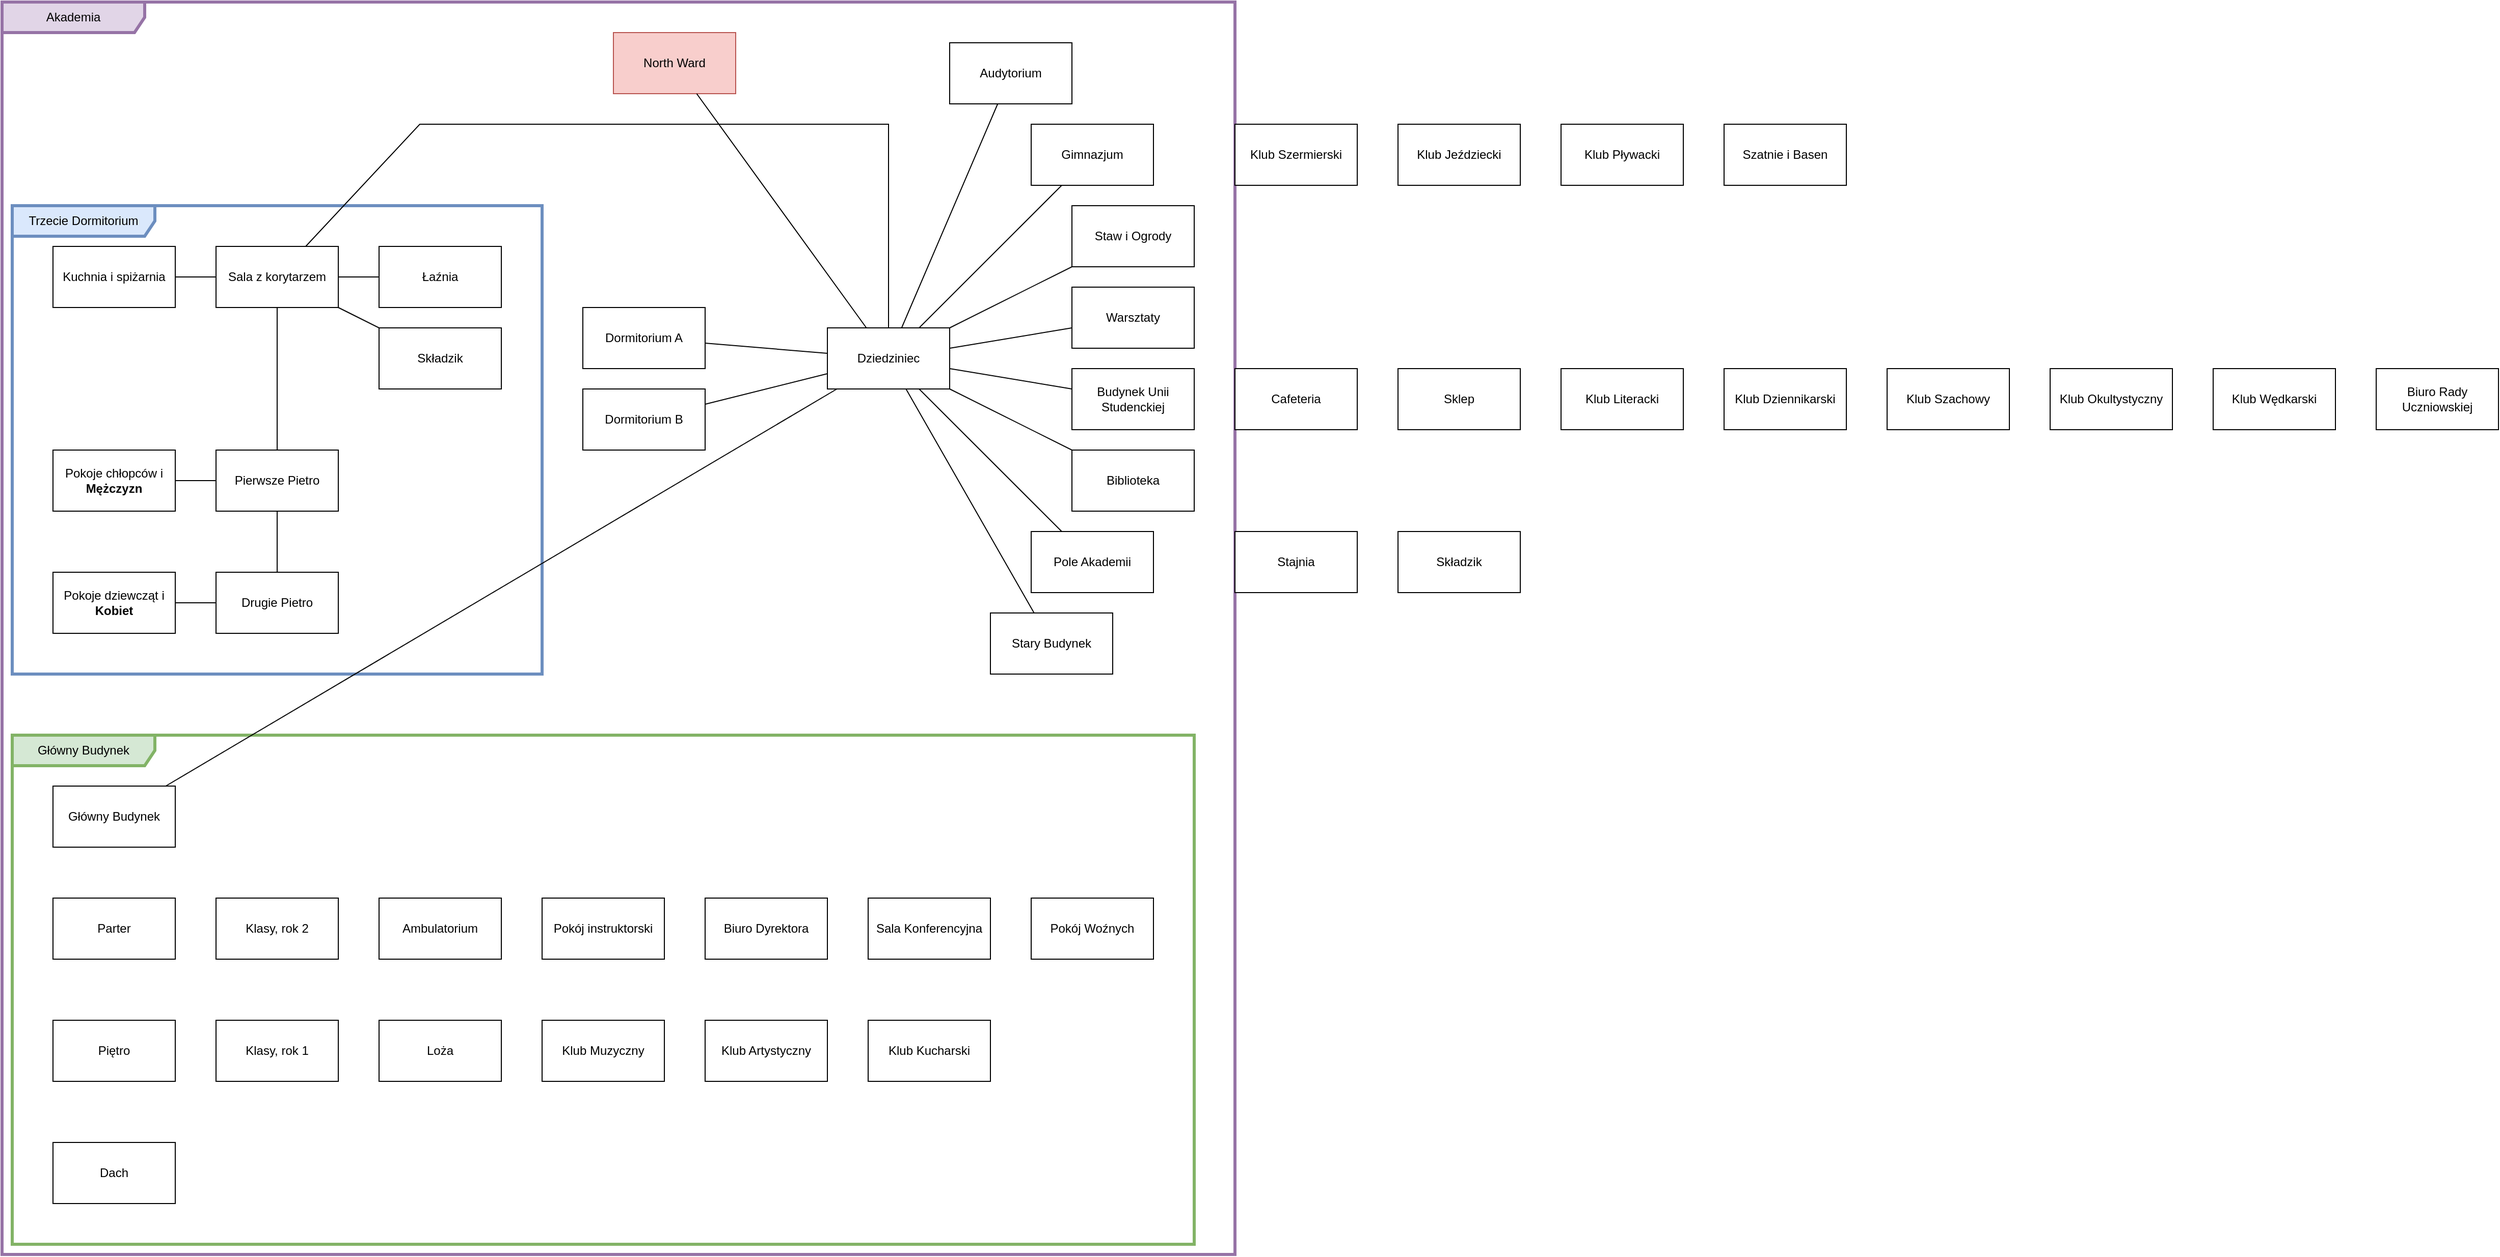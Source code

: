 <mxfile version="24.4.13" type="github">
  <diagram name="Page-1" id="xZSUqLC1O5UInKG4f6U1">
    <mxGraphModel dx="2537" dy="887" grid="1" gridSize="10" guides="1" tooltips="1" connect="1" arrows="1" fold="1" page="1" pageScale="1" pageWidth="850" pageHeight="1100" math="0" shadow="0">
      <root>
        <mxCell id="0" />
        <mxCell id="1" parent="0" />
        <mxCell id="KIGXmuSeuvGsJTqi7eUY-52" value="Główny Budynek" style="shape=umlFrame;whiteSpace=wrap;html=1;pointerEvents=0;width=140;height=30;fillColor=#d5e8d4;strokeColor=#82b366;strokeWidth=3;movable=0;resizable=0;rotatable=0;deletable=0;editable=0;locked=1;connectable=0;" vertex="1" parent="1">
          <mxGeometry x="-40" y="800" width="1160" height="500" as="geometry" />
        </mxCell>
        <mxCell id="KIGXmuSeuvGsJTqi7eUY-50" value="Trzecie Dormitorium" style="shape=umlFrame;whiteSpace=wrap;html=1;pointerEvents=0;width=140;height=30;fillColor=#dae8fc;strokeColor=#6c8ebf;strokeWidth=3;movable=0;resizable=0;rotatable=0;deletable=0;editable=0;locked=1;connectable=0;" vertex="1" parent="1">
          <mxGeometry x="-40" y="280" width="520" height="460" as="geometry" />
        </mxCell>
        <mxCell id="KIGXmuSeuvGsJTqi7eUY-51" value="Akademia" style="shape=umlFrame;whiteSpace=wrap;html=1;pointerEvents=0;width=140;height=30;fillColor=#e1d5e7;strokeColor=#9673a6;strokeWidth=3;movable=0;resizable=0;rotatable=0;deletable=0;editable=0;locked=1;connectable=0;" vertex="1" parent="1">
          <mxGeometry x="-50" y="80" width="1210" height="1230" as="geometry" />
        </mxCell>
        <mxCell id="KIGXmuSeuvGsJTqi7eUY-2" value="&lt;div&gt;Sala z korytarzem&lt;/div&gt;" style="rounded=0;whiteSpace=wrap;html=1;" vertex="1" parent="1">
          <mxGeometry x="160" y="320" width="120" height="60" as="geometry" />
        </mxCell>
        <mxCell id="KIGXmuSeuvGsJTqi7eUY-3" value="&lt;div&gt;Łaźnia&lt;/div&gt;" style="rounded=0;whiteSpace=wrap;html=1;" vertex="1" parent="1">
          <mxGeometry x="320" y="320" width="120" height="60" as="geometry" />
        </mxCell>
        <mxCell id="KIGXmuSeuvGsJTqi7eUY-4" value="Kuchnia i spiżarnia" style="rounded=0;whiteSpace=wrap;html=1;" vertex="1" parent="1">
          <mxGeometry y="320" width="120" height="60" as="geometry" />
        </mxCell>
        <mxCell id="KIGXmuSeuvGsJTqi7eUY-5" value="Składzik" style="rounded=0;whiteSpace=wrap;html=1;" vertex="1" parent="1">
          <mxGeometry x="320" y="400" width="120" height="60" as="geometry" />
        </mxCell>
        <mxCell id="KIGXmuSeuvGsJTqi7eUY-6" value="" style="endArrow=none;html=1;rounded=0;" edge="1" parent="1" source="KIGXmuSeuvGsJTqi7eUY-4" target="KIGXmuSeuvGsJTqi7eUY-2">
          <mxGeometry width="50" height="50" relative="1" as="geometry">
            <mxPoint x="70" y="280" as="sourcePoint" />
            <mxPoint x="120" y="230" as="targetPoint" />
          </mxGeometry>
        </mxCell>
        <mxCell id="KIGXmuSeuvGsJTqi7eUY-7" value="" style="endArrow=none;html=1;rounded=0;" edge="1" parent="1" source="KIGXmuSeuvGsJTqi7eUY-2" target="KIGXmuSeuvGsJTqi7eUY-3">
          <mxGeometry width="50" height="50" relative="1" as="geometry">
            <mxPoint x="130" y="360" as="sourcePoint" />
            <mxPoint x="170" y="360" as="targetPoint" />
          </mxGeometry>
        </mxCell>
        <mxCell id="KIGXmuSeuvGsJTqi7eUY-8" value="" style="endArrow=none;html=1;rounded=0;" edge="1" parent="1" source="KIGXmuSeuvGsJTqi7eUY-5" target="KIGXmuSeuvGsJTqi7eUY-2">
          <mxGeometry width="50" height="50" relative="1" as="geometry">
            <mxPoint x="140" y="370" as="sourcePoint" />
            <mxPoint x="180" y="370" as="targetPoint" />
          </mxGeometry>
        </mxCell>
        <mxCell id="KIGXmuSeuvGsJTqi7eUY-10" value="Pierwsze Pietro" style="rounded=0;whiteSpace=wrap;html=1;" vertex="1" parent="1">
          <mxGeometry x="160" y="520" width="120" height="60" as="geometry" />
        </mxCell>
        <mxCell id="KIGXmuSeuvGsJTqi7eUY-11" value="Drugie Pietro" style="rounded=0;whiteSpace=wrap;html=1;" vertex="1" parent="1">
          <mxGeometry x="160" y="640" width="120" height="60" as="geometry" />
        </mxCell>
        <mxCell id="KIGXmuSeuvGsJTqi7eUY-12" value="Pokoje chłopców i &lt;b&gt;Mężczyzn&lt;/b&gt;" style="rounded=0;whiteSpace=wrap;html=1;" vertex="1" parent="1">
          <mxGeometry y="520" width="120" height="60" as="geometry" />
        </mxCell>
        <mxCell id="KIGXmuSeuvGsJTqi7eUY-13" value="Pokoje dziewcząt i &lt;b&gt;Kobiet&lt;/b&gt;" style="rounded=0;whiteSpace=wrap;html=1;" vertex="1" parent="1">
          <mxGeometry y="640" width="120" height="60" as="geometry" />
        </mxCell>
        <mxCell id="KIGXmuSeuvGsJTqi7eUY-14" value="" style="endArrow=none;html=1;rounded=0;" edge="1" parent="1" source="KIGXmuSeuvGsJTqi7eUY-10" target="KIGXmuSeuvGsJTqi7eUY-2">
          <mxGeometry width="50" height="50" relative="1" as="geometry">
            <mxPoint x="60" y="520" as="sourcePoint" />
            <mxPoint x="110" y="470" as="targetPoint" />
          </mxGeometry>
        </mxCell>
        <mxCell id="KIGXmuSeuvGsJTqi7eUY-15" value="" style="endArrow=none;html=1;rounded=0;" edge="1" parent="1" source="KIGXmuSeuvGsJTqi7eUY-12" target="KIGXmuSeuvGsJTqi7eUY-10">
          <mxGeometry width="50" height="50" relative="1" as="geometry">
            <mxPoint x="70" y="530" as="sourcePoint" />
            <mxPoint x="120" y="480" as="targetPoint" />
          </mxGeometry>
        </mxCell>
        <mxCell id="KIGXmuSeuvGsJTqi7eUY-16" value="" style="endArrow=none;html=1;rounded=0;" edge="1" parent="1" source="KIGXmuSeuvGsJTqi7eUY-11" target="KIGXmuSeuvGsJTqi7eUY-10">
          <mxGeometry width="50" height="50" relative="1" as="geometry">
            <mxPoint x="80" y="540" as="sourcePoint" />
            <mxPoint x="130" y="490" as="targetPoint" />
          </mxGeometry>
        </mxCell>
        <mxCell id="KIGXmuSeuvGsJTqi7eUY-17" value="" style="endArrow=none;html=1;rounded=0;" edge="1" parent="1" source="KIGXmuSeuvGsJTqi7eUY-13" target="KIGXmuSeuvGsJTqi7eUY-11">
          <mxGeometry width="50" height="50" relative="1" as="geometry">
            <mxPoint x="90" y="550" as="sourcePoint" />
            <mxPoint x="140" y="500" as="targetPoint" />
          </mxGeometry>
        </mxCell>
        <mxCell id="KIGXmuSeuvGsJTqi7eUY-19" value="Dziedziniec" style="rounded=0;whiteSpace=wrap;html=1;" vertex="1" parent="1">
          <mxGeometry x="760" y="400" width="120" height="60" as="geometry" />
        </mxCell>
        <mxCell id="KIGXmuSeuvGsJTqi7eUY-21" value="" style="endArrow=none;html=1;rounded=0;" edge="1" parent="1" source="KIGXmuSeuvGsJTqi7eUY-19" target="KIGXmuSeuvGsJTqi7eUY-2">
          <mxGeometry width="50" height="50" relative="1" as="geometry">
            <mxPoint x="220" y="280" as="sourcePoint" />
            <mxPoint x="850" y="430" as="targetPoint" />
            <Array as="points">
              <mxPoint x="820" y="200" />
              <mxPoint x="520" y="200" />
              <mxPoint x="360" y="200" />
            </Array>
          </mxGeometry>
        </mxCell>
        <mxCell id="KIGXmuSeuvGsJTqi7eUY-22" value="Gimnazjum" style="rounded=0;whiteSpace=wrap;html=1;" vertex="1" parent="1">
          <mxGeometry x="960" y="200" width="120" height="60" as="geometry" />
        </mxCell>
        <mxCell id="KIGXmuSeuvGsJTqi7eUY-23" value="Staw i Ogrody" style="rounded=0;whiteSpace=wrap;html=1;" vertex="1" parent="1">
          <mxGeometry x="1000" y="280" width="120" height="60" as="geometry" />
        </mxCell>
        <mxCell id="KIGXmuSeuvGsJTqi7eUY-24" value="Warsztaty" style="rounded=0;whiteSpace=wrap;html=1;" vertex="1" parent="1">
          <mxGeometry x="1000" y="360" width="120" height="60" as="geometry" />
        </mxCell>
        <mxCell id="KIGXmuSeuvGsJTqi7eUY-25" value="Budynek Unii Studenckiej" style="rounded=0;whiteSpace=wrap;html=1;" vertex="1" parent="1">
          <mxGeometry x="1000" y="440" width="120" height="60" as="geometry" />
        </mxCell>
        <mxCell id="KIGXmuSeuvGsJTqi7eUY-26" value="Biblioteka" style="rounded=0;whiteSpace=wrap;html=1;" vertex="1" parent="1">
          <mxGeometry x="1000" y="520" width="120" height="60" as="geometry" />
        </mxCell>
        <mxCell id="KIGXmuSeuvGsJTqi7eUY-27" value="Główny Budynek" style="rounded=0;whiteSpace=wrap;html=1;" vertex="1" parent="1">
          <mxGeometry y="850" width="120" height="60" as="geometry" />
        </mxCell>
        <mxCell id="KIGXmuSeuvGsJTqi7eUY-28" value="Audytorium" style="rounded=0;whiteSpace=wrap;html=1;" vertex="1" parent="1">
          <mxGeometry x="880" y="120" width="120" height="60" as="geometry" />
        </mxCell>
        <mxCell id="KIGXmuSeuvGsJTqi7eUY-29" value="Dormitorium A" style="rounded=0;whiteSpace=wrap;html=1;" vertex="1" parent="1">
          <mxGeometry x="520" y="380" width="120" height="60" as="geometry" />
        </mxCell>
        <mxCell id="KIGXmuSeuvGsJTqi7eUY-30" value="Dormitorium B" style="rounded=0;whiteSpace=wrap;html=1;" vertex="1" parent="1">
          <mxGeometry x="520" y="460" width="120" height="60" as="geometry" />
        </mxCell>
        <mxCell id="KIGXmuSeuvGsJTqi7eUY-31" value="North Ward" style="rounded=0;whiteSpace=wrap;html=1;fillColor=#f8cecc;strokeColor=#b85450;" vertex="1" parent="1">
          <mxGeometry x="550" y="110" width="120" height="60" as="geometry" />
        </mxCell>
        <mxCell id="KIGXmuSeuvGsJTqi7eUY-34" value="Stary Budynek" style="rounded=0;whiteSpace=wrap;html=1;" vertex="1" parent="1">
          <mxGeometry x="920" y="680" width="120" height="60" as="geometry" />
        </mxCell>
        <mxCell id="KIGXmuSeuvGsJTqi7eUY-35" value="Pole Akademii" style="rounded=0;whiteSpace=wrap;html=1;" vertex="1" parent="1">
          <mxGeometry x="960" y="600" width="120" height="60" as="geometry" />
        </mxCell>
        <mxCell id="KIGXmuSeuvGsJTqi7eUY-36" value="" style="endArrow=none;html=1;rounded=0;" edge="1" parent="1" source="KIGXmuSeuvGsJTqi7eUY-31" target="KIGXmuSeuvGsJTqi7eUY-19">
          <mxGeometry width="50" height="50" relative="1" as="geometry">
            <mxPoint x="330" y="410" as="sourcePoint" />
            <mxPoint x="290" y="390" as="targetPoint" />
          </mxGeometry>
        </mxCell>
        <mxCell id="KIGXmuSeuvGsJTqi7eUY-37" value="" style="endArrow=none;html=1;rounded=0;" edge="1" parent="1" source="KIGXmuSeuvGsJTqi7eUY-19" target="KIGXmuSeuvGsJTqi7eUY-35">
          <mxGeometry width="50" height="50" relative="1" as="geometry">
            <mxPoint x="330" y="410" as="sourcePoint" />
            <mxPoint x="290" y="390" as="targetPoint" />
          </mxGeometry>
        </mxCell>
        <mxCell id="KIGXmuSeuvGsJTqi7eUY-38" value="" style="endArrow=none;html=1;rounded=0;" edge="1" parent="1" source="KIGXmuSeuvGsJTqi7eUY-19" target="KIGXmuSeuvGsJTqi7eUY-29">
          <mxGeometry width="50" height="50" relative="1" as="geometry">
            <mxPoint x="770" y="464" as="sourcePoint" />
            <mxPoint x="690" y="496" as="targetPoint" />
          </mxGeometry>
        </mxCell>
        <mxCell id="KIGXmuSeuvGsJTqi7eUY-39" value="" style="endArrow=none;html=1;rounded=0;" edge="1" parent="1" source="KIGXmuSeuvGsJTqi7eUY-19" target="KIGXmuSeuvGsJTqi7eUY-30">
          <mxGeometry width="50" height="50" relative="1" as="geometry">
            <mxPoint x="780" y="474" as="sourcePoint" />
            <mxPoint x="700" y="506" as="targetPoint" />
          </mxGeometry>
        </mxCell>
        <mxCell id="KIGXmuSeuvGsJTqi7eUY-41" value="" style="endArrow=none;html=1;rounded=0;" edge="1" parent="1" source="KIGXmuSeuvGsJTqi7eUY-19" target="KIGXmuSeuvGsJTqi7eUY-34">
          <mxGeometry width="50" height="50" relative="1" as="geometry">
            <mxPoint x="800" y="494" as="sourcePoint" />
            <mxPoint x="720" y="526" as="targetPoint" />
          </mxGeometry>
        </mxCell>
        <mxCell id="KIGXmuSeuvGsJTqi7eUY-42" value="" style="endArrow=none;html=1;rounded=0;" edge="1" parent="1" source="KIGXmuSeuvGsJTqi7eUY-26" target="KIGXmuSeuvGsJTqi7eUY-19">
          <mxGeometry width="50" height="50" relative="1" as="geometry">
            <mxPoint x="810" y="504" as="sourcePoint" />
            <mxPoint x="730" y="536" as="targetPoint" />
          </mxGeometry>
        </mxCell>
        <mxCell id="KIGXmuSeuvGsJTqi7eUY-43" value="" style="endArrow=none;html=1;rounded=0;" edge="1" parent="1" source="KIGXmuSeuvGsJTqi7eUY-25" target="KIGXmuSeuvGsJTqi7eUY-19">
          <mxGeometry width="50" height="50" relative="1" as="geometry">
            <mxPoint x="820" y="514" as="sourcePoint" />
            <mxPoint x="740" y="546" as="targetPoint" />
          </mxGeometry>
        </mxCell>
        <mxCell id="KIGXmuSeuvGsJTqi7eUY-44" value="" style="endArrow=none;html=1;rounded=0;" edge="1" parent="1" source="KIGXmuSeuvGsJTqi7eUY-24" target="KIGXmuSeuvGsJTqi7eUY-19">
          <mxGeometry width="50" height="50" relative="1" as="geometry">
            <mxPoint x="830" y="524" as="sourcePoint" />
            <mxPoint x="750" y="556" as="targetPoint" />
          </mxGeometry>
        </mxCell>
        <mxCell id="KIGXmuSeuvGsJTqi7eUY-45" value="" style="endArrow=none;html=1;rounded=0;" edge="1" parent="1" source="KIGXmuSeuvGsJTqi7eUY-23" target="KIGXmuSeuvGsJTqi7eUY-19">
          <mxGeometry width="50" height="50" relative="1" as="geometry">
            <mxPoint x="840" y="534" as="sourcePoint" />
            <mxPoint x="760" y="566" as="targetPoint" />
          </mxGeometry>
        </mxCell>
        <mxCell id="KIGXmuSeuvGsJTqi7eUY-46" value="" style="endArrow=none;html=1;rounded=0;" edge="1" parent="1" source="KIGXmuSeuvGsJTqi7eUY-22" target="KIGXmuSeuvGsJTqi7eUY-19">
          <mxGeometry width="50" height="50" relative="1" as="geometry">
            <mxPoint x="850" y="544" as="sourcePoint" />
            <mxPoint x="770" y="576" as="targetPoint" />
          </mxGeometry>
        </mxCell>
        <mxCell id="KIGXmuSeuvGsJTqi7eUY-47" value="" style="endArrow=none;html=1;rounded=0;" edge="1" parent="1" source="KIGXmuSeuvGsJTqi7eUY-27" target="KIGXmuSeuvGsJTqi7eUY-19">
          <mxGeometry width="50" height="50" relative="1" as="geometry">
            <mxPoint x="860" y="554" as="sourcePoint" />
            <mxPoint x="780" y="586" as="targetPoint" />
          </mxGeometry>
        </mxCell>
        <mxCell id="KIGXmuSeuvGsJTqi7eUY-48" value="" style="endArrow=none;html=1;rounded=0;" edge="1" parent="1" source="KIGXmuSeuvGsJTqi7eUY-28" target="KIGXmuSeuvGsJTqi7eUY-19">
          <mxGeometry width="50" height="50" relative="1" as="geometry">
            <mxPoint x="870" y="564" as="sourcePoint" />
            <mxPoint x="790" y="596" as="targetPoint" />
          </mxGeometry>
        </mxCell>
        <mxCell id="KIGXmuSeuvGsJTqi7eUY-54" value="Parter" style="rounded=0;whiteSpace=wrap;html=1;" vertex="1" parent="1">
          <mxGeometry y="960" width="120" height="60" as="geometry" />
        </mxCell>
        <mxCell id="KIGXmuSeuvGsJTqi7eUY-55" value="Piętro" style="rounded=0;whiteSpace=wrap;html=1;" vertex="1" parent="1">
          <mxGeometry y="1080" width="120" height="60" as="geometry" />
        </mxCell>
        <mxCell id="KIGXmuSeuvGsJTqi7eUY-56" value="Dach" style="rounded=0;whiteSpace=wrap;html=1;" vertex="1" parent="1">
          <mxGeometry y="1200" width="120" height="60" as="geometry" />
        </mxCell>
        <mxCell id="KIGXmuSeuvGsJTqi7eUY-57" value="Klasy, rok 2" style="rounded=0;whiteSpace=wrap;html=1;" vertex="1" parent="1">
          <mxGeometry x="160" y="960" width="120" height="60" as="geometry" />
        </mxCell>
        <mxCell id="KIGXmuSeuvGsJTqi7eUY-58" value="Ambulatorium" style="rounded=0;whiteSpace=wrap;html=1;" vertex="1" parent="1">
          <mxGeometry x="320" y="960" width="120" height="60" as="geometry" />
        </mxCell>
        <mxCell id="KIGXmuSeuvGsJTqi7eUY-59" value="Pokój instruktorski" style="rounded=0;whiteSpace=wrap;html=1;" vertex="1" parent="1">
          <mxGeometry x="480" y="960" width="120" height="60" as="geometry" />
        </mxCell>
        <mxCell id="KIGXmuSeuvGsJTqi7eUY-60" value="Biuro Dyrektora" style="rounded=0;whiteSpace=wrap;html=1;" vertex="1" parent="1">
          <mxGeometry x="640" y="960" width="120" height="60" as="geometry" />
        </mxCell>
        <mxCell id="KIGXmuSeuvGsJTqi7eUY-61" value="Sala Konferencyjna" style="rounded=0;whiteSpace=wrap;html=1;" vertex="1" parent="1">
          <mxGeometry x="800" y="960" width="120" height="60" as="geometry" />
        </mxCell>
        <mxCell id="KIGXmuSeuvGsJTqi7eUY-62" value="Pokój Woźnych" style="rounded=0;whiteSpace=wrap;html=1;" vertex="1" parent="1">
          <mxGeometry x="960" y="960" width="120" height="60" as="geometry" />
        </mxCell>
        <mxCell id="KIGXmuSeuvGsJTqi7eUY-63" value="Klasy, rok 1" style="rounded=0;whiteSpace=wrap;html=1;" vertex="1" parent="1">
          <mxGeometry x="160" y="1080" width="120" height="60" as="geometry" />
        </mxCell>
        <mxCell id="KIGXmuSeuvGsJTqi7eUY-64" value="Loża" style="rounded=0;whiteSpace=wrap;html=1;" vertex="1" parent="1">
          <mxGeometry x="320" y="1080" width="120" height="60" as="geometry" />
        </mxCell>
        <mxCell id="KIGXmuSeuvGsJTqi7eUY-65" value="Klub Muzyczny" style="rounded=0;whiteSpace=wrap;html=1;" vertex="1" parent="1">
          <mxGeometry x="480" y="1080" width="120" height="60" as="geometry" />
        </mxCell>
        <mxCell id="KIGXmuSeuvGsJTqi7eUY-66" value="Klub Artystyczny" style="rounded=0;whiteSpace=wrap;html=1;" vertex="1" parent="1">
          <mxGeometry x="640" y="1080" width="120" height="60" as="geometry" />
        </mxCell>
        <mxCell id="KIGXmuSeuvGsJTqi7eUY-67" value="Klub Kucharski" style="rounded=0;whiteSpace=wrap;html=1;" vertex="1" parent="1">
          <mxGeometry x="800" y="1080" width="120" height="60" as="geometry" />
        </mxCell>
        <mxCell id="KIGXmuSeuvGsJTqi7eUY-69" value="Cafeteria" style="rounded=0;whiteSpace=wrap;html=1;" vertex="1" parent="1">
          <mxGeometry x="1160" y="440" width="120" height="60" as="geometry" />
        </mxCell>
        <mxCell id="KIGXmuSeuvGsJTqi7eUY-70" value="Sklep" style="rounded=0;whiteSpace=wrap;html=1;" vertex="1" parent="1">
          <mxGeometry x="1320" y="440" width="120" height="60" as="geometry" />
        </mxCell>
        <mxCell id="KIGXmuSeuvGsJTqi7eUY-71" value="Klub Literacki" style="rounded=0;whiteSpace=wrap;html=1;" vertex="1" parent="1">
          <mxGeometry x="1480" y="440" width="120" height="60" as="geometry" />
        </mxCell>
        <mxCell id="KIGXmuSeuvGsJTqi7eUY-72" value="Klub Dziennikarski" style="rounded=0;whiteSpace=wrap;html=1;" vertex="1" parent="1">
          <mxGeometry x="1640" y="440" width="120" height="60" as="geometry" />
        </mxCell>
        <mxCell id="KIGXmuSeuvGsJTqi7eUY-73" value="Klub Szachowy" style="rounded=0;whiteSpace=wrap;html=1;" vertex="1" parent="1">
          <mxGeometry x="1800" y="440" width="120" height="60" as="geometry" />
        </mxCell>
        <mxCell id="KIGXmuSeuvGsJTqi7eUY-74" value="Klub Okultystyczny" style="rounded=0;whiteSpace=wrap;html=1;" vertex="1" parent="1">
          <mxGeometry x="1960" y="440" width="120" height="60" as="geometry" />
        </mxCell>
        <mxCell id="KIGXmuSeuvGsJTqi7eUY-75" value="Biuro Rady Uczniowskiej" style="rounded=0;whiteSpace=wrap;html=1;" vertex="1" parent="1">
          <mxGeometry x="2280" y="440" width="120" height="60" as="geometry" />
        </mxCell>
        <mxCell id="KIGXmuSeuvGsJTqi7eUY-76" value="Klub Wędkarski" style="rounded=0;whiteSpace=wrap;html=1;" vertex="1" parent="1">
          <mxGeometry x="2120" y="440" width="120" height="60" as="geometry" />
        </mxCell>
        <mxCell id="KIGXmuSeuvGsJTqi7eUY-77" value="Klub Szermierski" style="rounded=0;whiteSpace=wrap;html=1;" vertex="1" parent="1">
          <mxGeometry x="1160" y="200" width="120" height="60" as="geometry" />
        </mxCell>
        <mxCell id="KIGXmuSeuvGsJTqi7eUY-78" value="Klub Jeździecki" style="rounded=0;whiteSpace=wrap;html=1;" vertex="1" parent="1">
          <mxGeometry x="1320" y="200" width="120" height="60" as="geometry" />
        </mxCell>
        <mxCell id="KIGXmuSeuvGsJTqi7eUY-79" value="Klub Pływacki" style="rounded=0;whiteSpace=wrap;html=1;" vertex="1" parent="1">
          <mxGeometry x="1480" y="200" width="120" height="60" as="geometry" />
        </mxCell>
        <mxCell id="KIGXmuSeuvGsJTqi7eUY-80" value="Szatnie i Basen" style="rounded=0;whiteSpace=wrap;html=1;" vertex="1" parent="1">
          <mxGeometry x="1640" y="200" width="120" height="60" as="geometry" />
        </mxCell>
        <mxCell id="KIGXmuSeuvGsJTqi7eUY-82" value="Stajnia" style="rounded=0;whiteSpace=wrap;html=1;" vertex="1" parent="1">
          <mxGeometry x="1160" y="600" width="120" height="60" as="geometry" />
        </mxCell>
        <mxCell id="KIGXmuSeuvGsJTqi7eUY-83" value="&lt;div&gt;Składzik&lt;/div&gt;" style="rounded=0;whiteSpace=wrap;html=1;" vertex="1" parent="1">
          <mxGeometry x="1320" y="600" width="120" height="60" as="geometry" />
        </mxCell>
      </root>
    </mxGraphModel>
  </diagram>
</mxfile>
